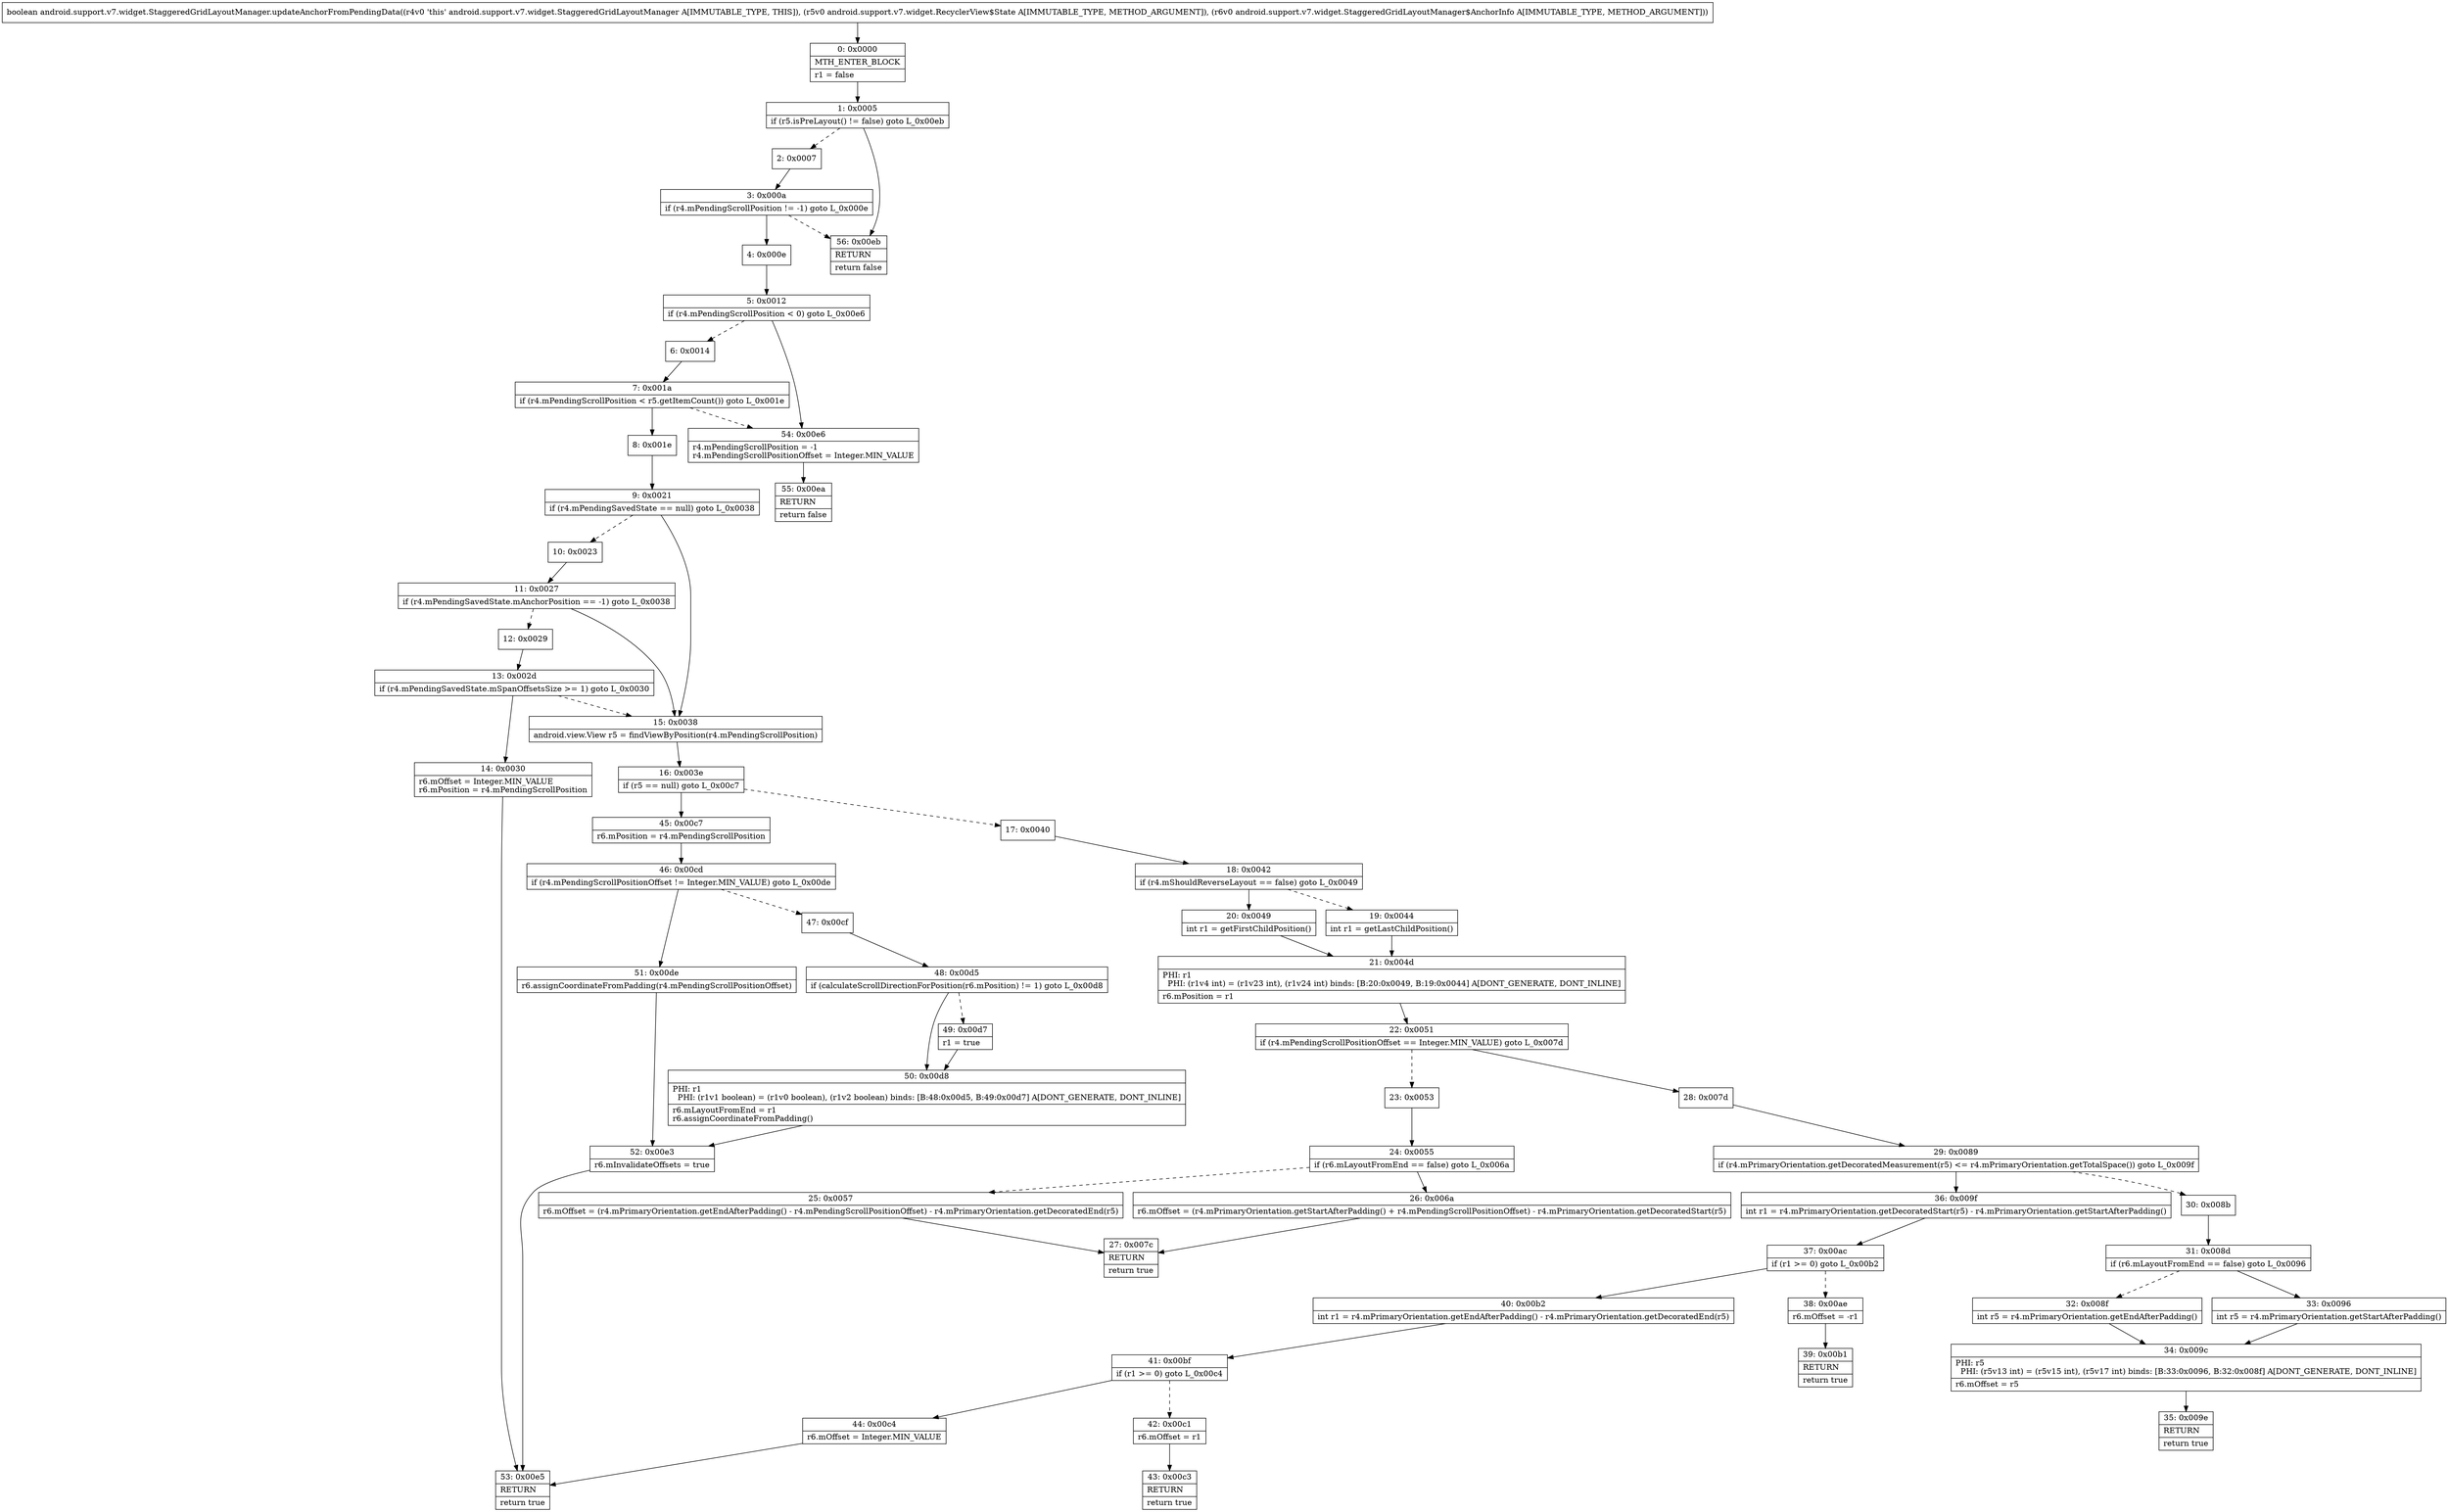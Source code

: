 digraph "CFG forandroid.support.v7.widget.StaggeredGridLayoutManager.updateAnchorFromPendingData(Landroid\/support\/v7\/widget\/RecyclerView$State;Landroid\/support\/v7\/widget\/StaggeredGridLayoutManager$AnchorInfo;)Z" {
Node_0 [shape=record,label="{0\:\ 0x0000|MTH_ENTER_BLOCK\l|r1 = false\l}"];
Node_1 [shape=record,label="{1\:\ 0x0005|if (r5.isPreLayout() != false) goto L_0x00eb\l}"];
Node_2 [shape=record,label="{2\:\ 0x0007}"];
Node_3 [shape=record,label="{3\:\ 0x000a|if (r4.mPendingScrollPosition != \-1) goto L_0x000e\l}"];
Node_4 [shape=record,label="{4\:\ 0x000e}"];
Node_5 [shape=record,label="{5\:\ 0x0012|if (r4.mPendingScrollPosition \< 0) goto L_0x00e6\l}"];
Node_6 [shape=record,label="{6\:\ 0x0014}"];
Node_7 [shape=record,label="{7\:\ 0x001a|if (r4.mPendingScrollPosition \< r5.getItemCount()) goto L_0x001e\l}"];
Node_8 [shape=record,label="{8\:\ 0x001e}"];
Node_9 [shape=record,label="{9\:\ 0x0021|if (r4.mPendingSavedState == null) goto L_0x0038\l}"];
Node_10 [shape=record,label="{10\:\ 0x0023}"];
Node_11 [shape=record,label="{11\:\ 0x0027|if (r4.mPendingSavedState.mAnchorPosition == \-1) goto L_0x0038\l}"];
Node_12 [shape=record,label="{12\:\ 0x0029}"];
Node_13 [shape=record,label="{13\:\ 0x002d|if (r4.mPendingSavedState.mSpanOffsetsSize \>= 1) goto L_0x0030\l}"];
Node_14 [shape=record,label="{14\:\ 0x0030|r6.mOffset = Integer.MIN_VALUE\lr6.mPosition = r4.mPendingScrollPosition\l}"];
Node_15 [shape=record,label="{15\:\ 0x0038|android.view.View r5 = findViewByPosition(r4.mPendingScrollPosition)\l}"];
Node_16 [shape=record,label="{16\:\ 0x003e|if (r5 == null) goto L_0x00c7\l}"];
Node_17 [shape=record,label="{17\:\ 0x0040}"];
Node_18 [shape=record,label="{18\:\ 0x0042|if (r4.mShouldReverseLayout == false) goto L_0x0049\l}"];
Node_19 [shape=record,label="{19\:\ 0x0044|int r1 = getLastChildPosition()\l}"];
Node_20 [shape=record,label="{20\:\ 0x0049|int r1 = getFirstChildPosition()\l}"];
Node_21 [shape=record,label="{21\:\ 0x004d|PHI: r1 \l  PHI: (r1v4 int) = (r1v23 int), (r1v24 int) binds: [B:20:0x0049, B:19:0x0044] A[DONT_GENERATE, DONT_INLINE]\l|r6.mPosition = r1\l}"];
Node_22 [shape=record,label="{22\:\ 0x0051|if (r4.mPendingScrollPositionOffset == Integer.MIN_VALUE) goto L_0x007d\l}"];
Node_23 [shape=record,label="{23\:\ 0x0053}"];
Node_24 [shape=record,label="{24\:\ 0x0055|if (r6.mLayoutFromEnd == false) goto L_0x006a\l}"];
Node_25 [shape=record,label="{25\:\ 0x0057|r6.mOffset = (r4.mPrimaryOrientation.getEndAfterPadding() \- r4.mPendingScrollPositionOffset) \- r4.mPrimaryOrientation.getDecoratedEnd(r5)\l}"];
Node_26 [shape=record,label="{26\:\ 0x006a|r6.mOffset = (r4.mPrimaryOrientation.getStartAfterPadding() + r4.mPendingScrollPositionOffset) \- r4.mPrimaryOrientation.getDecoratedStart(r5)\l}"];
Node_27 [shape=record,label="{27\:\ 0x007c|RETURN\l|return true\l}"];
Node_28 [shape=record,label="{28\:\ 0x007d}"];
Node_29 [shape=record,label="{29\:\ 0x0089|if (r4.mPrimaryOrientation.getDecoratedMeasurement(r5) \<= r4.mPrimaryOrientation.getTotalSpace()) goto L_0x009f\l}"];
Node_30 [shape=record,label="{30\:\ 0x008b}"];
Node_31 [shape=record,label="{31\:\ 0x008d|if (r6.mLayoutFromEnd == false) goto L_0x0096\l}"];
Node_32 [shape=record,label="{32\:\ 0x008f|int r5 = r4.mPrimaryOrientation.getEndAfterPadding()\l}"];
Node_33 [shape=record,label="{33\:\ 0x0096|int r5 = r4.mPrimaryOrientation.getStartAfterPadding()\l}"];
Node_34 [shape=record,label="{34\:\ 0x009c|PHI: r5 \l  PHI: (r5v13 int) = (r5v15 int), (r5v17 int) binds: [B:33:0x0096, B:32:0x008f] A[DONT_GENERATE, DONT_INLINE]\l|r6.mOffset = r5\l}"];
Node_35 [shape=record,label="{35\:\ 0x009e|RETURN\l|return true\l}"];
Node_36 [shape=record,label="{36\:\ 0x009f|int r1 = r4.mPrimaryOrientation.getDecoratedStart(r5) \- r4.mPrimaryOrientation.getStartAfterPadding()\l}"];
Node_37 [shape=record,label="{37\:\ 0x00ac|if (r1 \>= 0) goto L_0x00b2\l}"];
Node_38 [shape=record,label="{38\:\ 0x00ae|r6.mOffset = \-r1\l}"];
Node_39 [shape=record,label="{39\:\ 0x00b1|RETURN\l|return true\l}"];
Node_40 [shape=record,label="{40\:\ 0x00b2|int r1 = r4.mPrimaryOrientation.getEndAfterPadding() \- r4.mPrimaryOrientation.getDecoratedEnd(r5)\l}"];
Node_41 [shape=record,label="{41\:\ 0x00bf|if (r1 \>= 0) goto L_0x00c4\l}"];
Node_42 [shape=record,label="{42\:\ 0x00c1|r6.mOffset = r1\l}"];
Node_43 [shape=record,label="{43\:\ 0x00c3|RETURN\l|return true\l}"];
Node_44 [shape=record,label="{44\:\ 0x00c4|r6.mOffset = Integer.MIN_VALUE\l}"];
Node_45 [shape=record,label="{45\:\ 0x00c7|r6.mPosition = r4.mPendingScrollPosition\l}"];
Node_46 [shape=record,label="{46\:\ 0x00cd|if (r4.mPendingScrollPositionOffset != Integer.MIN_VALUE) goto L_0x00de\l}"];
Node_47 [shape=record,label="{47\:\ 0x00cf}"];
Node_48 [shape=record,label="{48\:\ 0x00d5|if (calculateScrollDirectionForPosition(r6.mPosition) != 1) goto L_0x00d8\l}"];
Node_49 [shape=record,label="{49\:\ 0x00d7|r1 = true\l}"];
Node_50 [shape=record,label="{50\:\ 0x00d8|PHI: r1 \l  PHI: (r1v1 boolean) = (r1v0 boolean), (r1v2 boolean) binds: [B:48:0x00d5, B:49:0x00d7] A[DONT_GENERATE, DONT_INLINE]\l|r6.mLayoutFromEnd = r1\lr6.assignCoordinateFromPadding()\l}"];
Node_51 [shape=record,label="{51\:\ 0x00de|r6.assignCoordinateFromPadding(r4.mPendingScrollPositionOffset)\l}"];
Node_52 [shape=record,label="{52\:\ 0x00e3|r6.mInvalidateOffsets = true\l}"];
Node_53 [shape=record,label="{53\:\ 0x00e5|RETURN\l|return true\l}"];
Node_54 [shape=record,label="{54\:\ 0x00e6|r4.mPendingScrollPosition = \-1\lr4.mPendingScrollPositionOffset = Integer.MIN_VALUE\l}"];
Node_55 [shape=record,label="{55\:\ 0x00ea|RETURN\l|return false\l}"];
Node_56 [shape=record,label="{56\:\ 0x00eb|RETURN\l|return false\l}"];
MethodNode[shape=record,label="{boolean android.support.v7.widget.StaggeredGridLayoutManager.updateAnchorFromPendingData((r4v0 'this' android.support.v7.widget.StaggeredGridLayoutManager A[IMMUTABLE_TYPE, THIS]), (r5v0 android.support.v7.widget.RecyclerView$State A[IMMUTABLE_TYPE, METHOD_ARGUMENT]), (r6v0 android.support.v7.widget.StaggeredGridLayoutManager$AnchorInfo A[IMMUTABLE_TYPE, METHOD_ARGUMENT])) }"];
MethodNode -> Node_0;
Node_0 -> Node_1;
Node_1 -> Node_2[style=dashed];
Node_1 -> Node_56;
Node_2 -> Node_3;
Node_3 -> Node_4;
Node_3 -> Node_56[style=dashed];
Node_4 -> Node_5;
Node_5 -> Node_6[style=dashed];
Node_5 -> Node_54;
Node_6 -> Node_7;
Node_7 -> Node_8;
Node_7 -> Node_54[style=dashed];
Node_8 -> Node_9;
Node_9 -> Node_10[style=dashed];
Node_9 -> Node_15;
Node_10 -> Node_11;
Node_11 -> Node_12[style=dashed];
Node_11 -> Node_15;
Node_12 -> Node_13;
Node_13 -> Node_14;
Node_13 -> Node_15[style=dashed];
Node_14 -> Node_53;
Node_15 -> Node_16;
Node_16 -> Node_17[style=dashed];
Node_16 -> Node_45;
Node_17 -> Node_18;
Node_18 -> Node_19[style=dashed];
Node_18 -> Node_20;
Node_19 -> Node_21;
Node_20 -> Node_21;
Node_21 -> Node_22;
Node_22 -> Node_23[style=dashed];
Node_22 -> Node_28;
Node_23 -> Node_24;
Node_24 -> Node_25[style=dashed];
Node_24 -> Node_26;
Node_25 -> Node_27;
Node_26 -> Node_27;
Node_28 -> Node_29;
Node_29 -> Node_30[style=dashed];
Node_29 -> Node_36;
Node_30 -> Node_31;
Node_31 -> Node_32[style=dashed];
Node_31 -> Node_33;
Node_32 -> Node_34;
Node_33 -> Node_34;
Node_34 -> Node_35;
Node_36 -> Node_37;
Node_37 -> Node_38[style=dashed];
Node_37 -> Node_40;
Node_38 -> Node_39;
Node_40 -> Node_41;
Node_41 -> Node_42[style=dashed];
Node_41 -> Node_44;
Node_42 -> Node_43;
Node_44 -> Node_53;
Node_45 -> Node_46;
Node_46 -> Node_47[style=dashed];
Node_46 -> Node_51;
Node_47 -> Node_48;
Node_48 -> Node_49[style=dashed];
Node_48 -> Node_50;
Node_49 -> Node_50;
Node_50 -> Node_52;
Node_51 -> Node_52;
Node_52 -> Node_53;
Node_54 -> Node_55;
}

